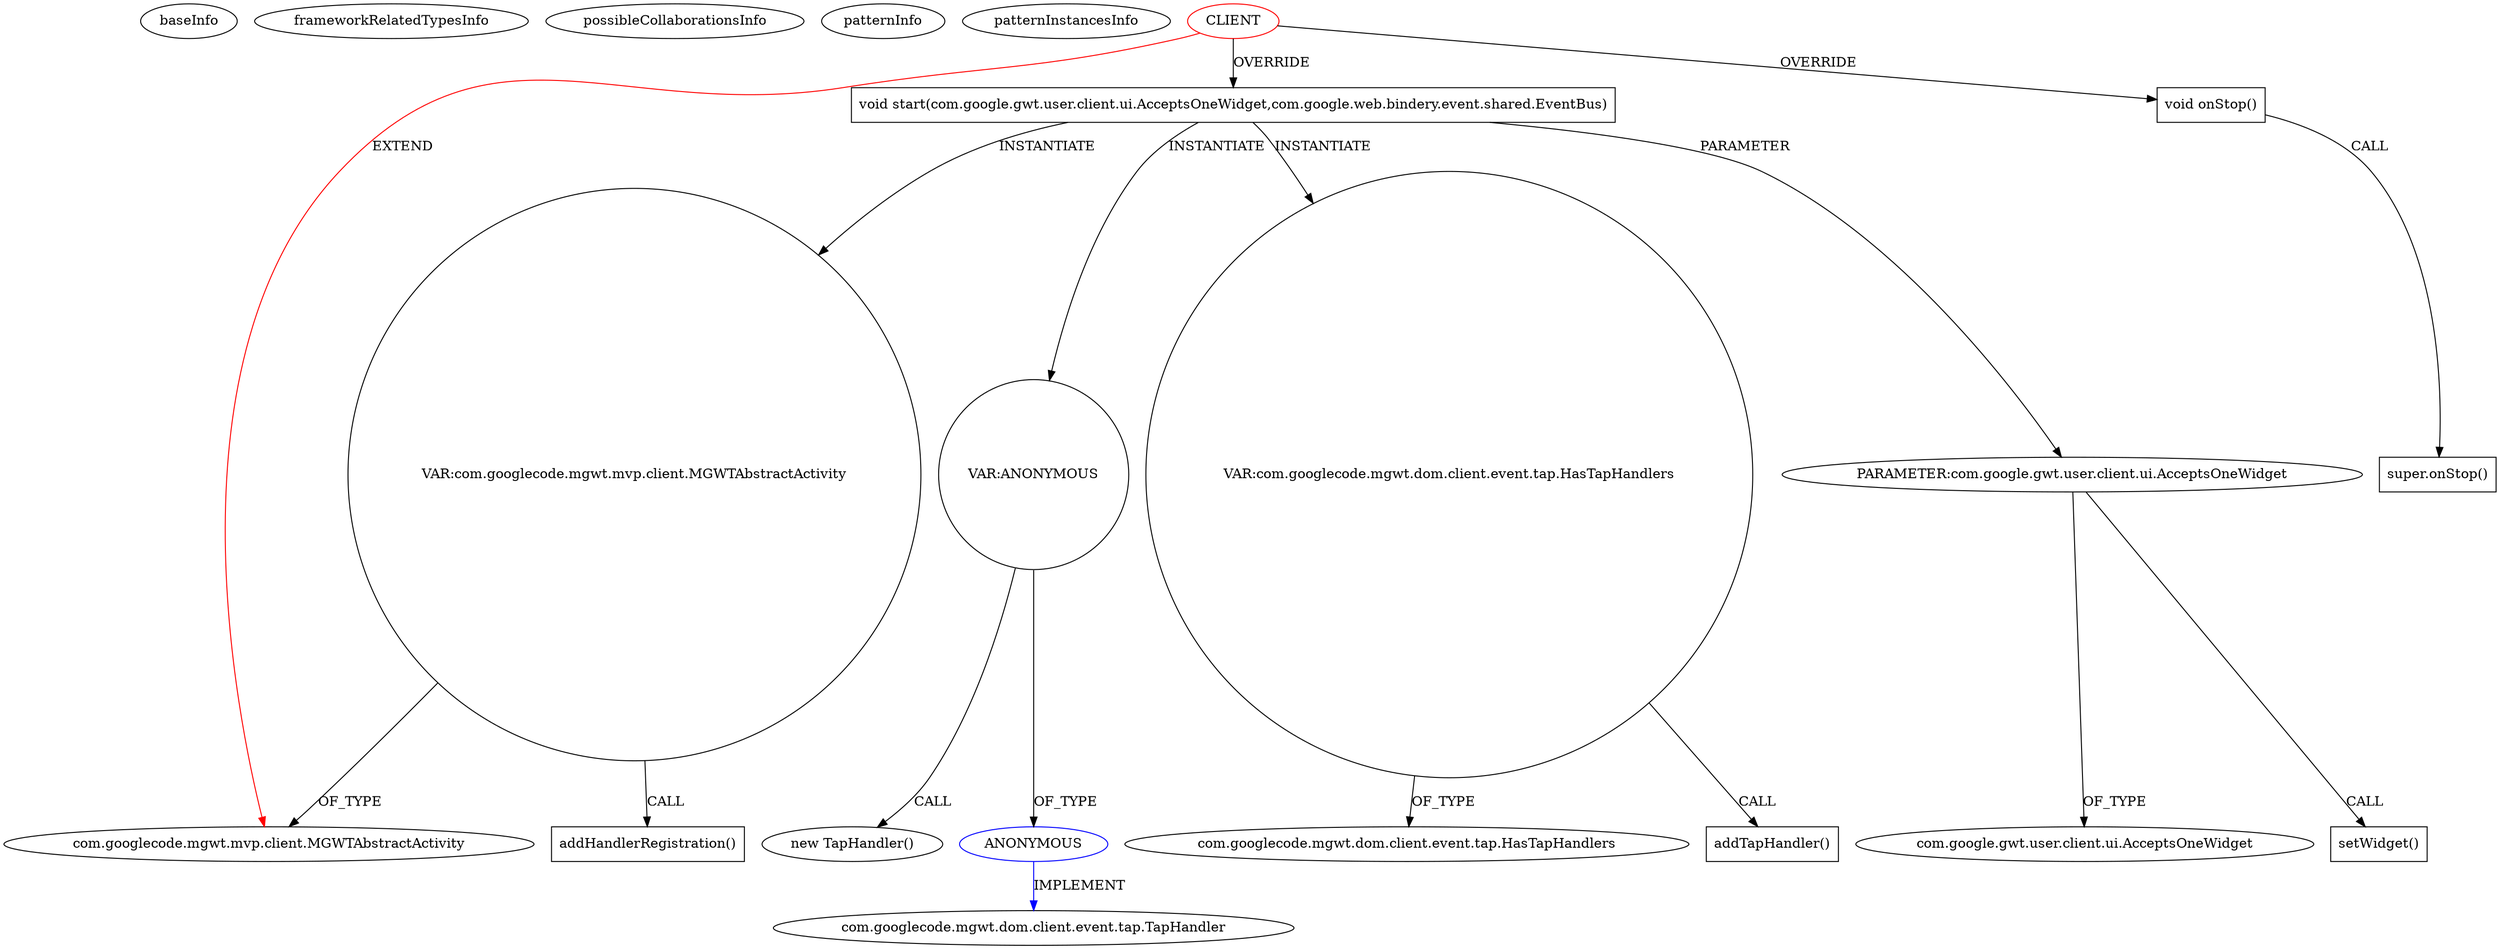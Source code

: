 digraph {
baseInfo[graphId=1418,category="pattern",isAnonymous=false,possibleRelation=true]
frameworkRelatedTypesInfo[0="com.googlecode.mgwt.mvp.client.MGWTAbstractActivity"]
possibleCollaborationsInfo[0="1418~INSTANTIATION-OVERRIDING_METHOD_DECLARATION-~com.googlecode.mgwt.mvp.client.MGWTAbstractActivity ~com.googlecode.mgwt.dom.client.event.tap.TapHandler ~false~true"]
patternInfo[frequency=2.0,patternRootClient=0]
patternInstancesInfo[0="rjdkolb-jozijug_phonegapdemo~/rjdkolb-jozijug_phonegapdemo/jozijug_phonegapdemo-master/src/main/java/org/openrap/jozijug/mgwtphonegap/client/activities/testphonegap/TestPhoneGapActivity.java~TestPhoneGapActivity~4406",1="rjdkolb-jozijug_phonegapdemo~/rjdkolb-jozijug_phonegapdemo/jozijug_phonegapdemo-master/src/main/java/org/openrap/jozijug/mgwtphonegap/client/activities/gps/GPSFunctionalityVerfiedActivity.java~GPSFunctionalityVerfiedActivity~4401"]
5[label="PARAMETER:com.google.gwt.user.client.ui.AcceptsOneWidget",vertexType="PARAMETER_DECLARATION",isFrameworkType=false]
6[label="com.google.gwt.user.client.ui.AcceptsOneWidget",vertexType="FRAMEWORK_INTERFACE_TYPE",isFrameworkType=false]
18[label="setWidget()",vertexType="INSIDE_CALL",isFrameworkType=false,shape=box]
4[label="void start(com.google.gwt.user.client.ui.AcceptsOneWidget,com.google.web.bindery.event.shared.EventBus)",vertexType="OVERRIDING_METHOD_DECLARATION",isFrameworkType=false,shape=box]
0[label="CLIENT",vertexType="ROOT_CLIENT_CLASS_DECLARATION",isFrameworkType=false,color=red]
19[label="void onStop()",vertexType="OVERRIDING_METHOD_DECLARATION",isFrameworkType=false,shape=box]
20[label="super.onStop()",vertexType="SUPER_CALL",isFrameworkType=false,shape=box]
1[label="com.googlecode.mgwt.mvp.client.MGWTAbstractActivity",vertexType="FRAMEWORK_CLASS_TYPE",isFrameworkType=false]
14[label="VAR:ANONYMOUS",vertexType="VARIABLE_EXPRESION",isFrameworkType=false,shape=circle]
13[label="new TapHandler()",vertexType="CONSTRUCTOR_CALL",isFrameworkType=false]
15[label="ANONYMOUS",vertexType="REFERENCE_ANONYMOUS_DECLARATION",isFrameworkType=false,color=blue]
16[label="com.googlecode.mgwt.dom.client.event.tap.TapHandler",vertexType="FRAMEWORK_INTERFACE_TYPE",isFrameworkType=false]
10[label="VAR:com.googlecode.mgwt.dom.client.event.tap.HasTapHandlers",vertexType="VARIABLE_EXPRESION",isFrameworkType=false,shape=circle]
12[label="com.googlecode.mgwt.dom.client.event.tap.HasTapHandlers",vertexType="FRAMEWORK_INTERFACE_TYPE",isFrameworkType=false]
11[label="addTapHandler()",vertexType="INSIDE_CALL",isFrameworkType=false,shape=box]
7[label="VAR:com.googlecode.mgwt.mvp.client.MGWTAbstractActivity",vertexType="VARIABLE_EXPRESION",isFrameworkType=false,shape=circle]
8[label="addHandlerRegistration()",vertexType="INSIDE_CALL",isFrameworkType=false,shape=box]
5->18[label="CALL"]
5->6[label="OF_TYPE"]
4->5[label="PARAMETER"]
4->14[label="INSTANTIATE"]
10->11[label="CALL"]
4->10[label="INSTANTIATE"]
0->4[label="OVERRIDE"]
7->8[label="CALL"]
15->16[label="IMPLEMENT",color=blue]
0->1[label="EXTEND",color=red]
19->20[label="CALL"]
7->1[label="OF_TYPE"]
14->15[label="OF_TYPE"]
0->19[label="OVERRIDE"]
10->12[label="OF_TYPE"]
4->7[label="INSTANTIATE"]
14->13[label="CALL"]
}
